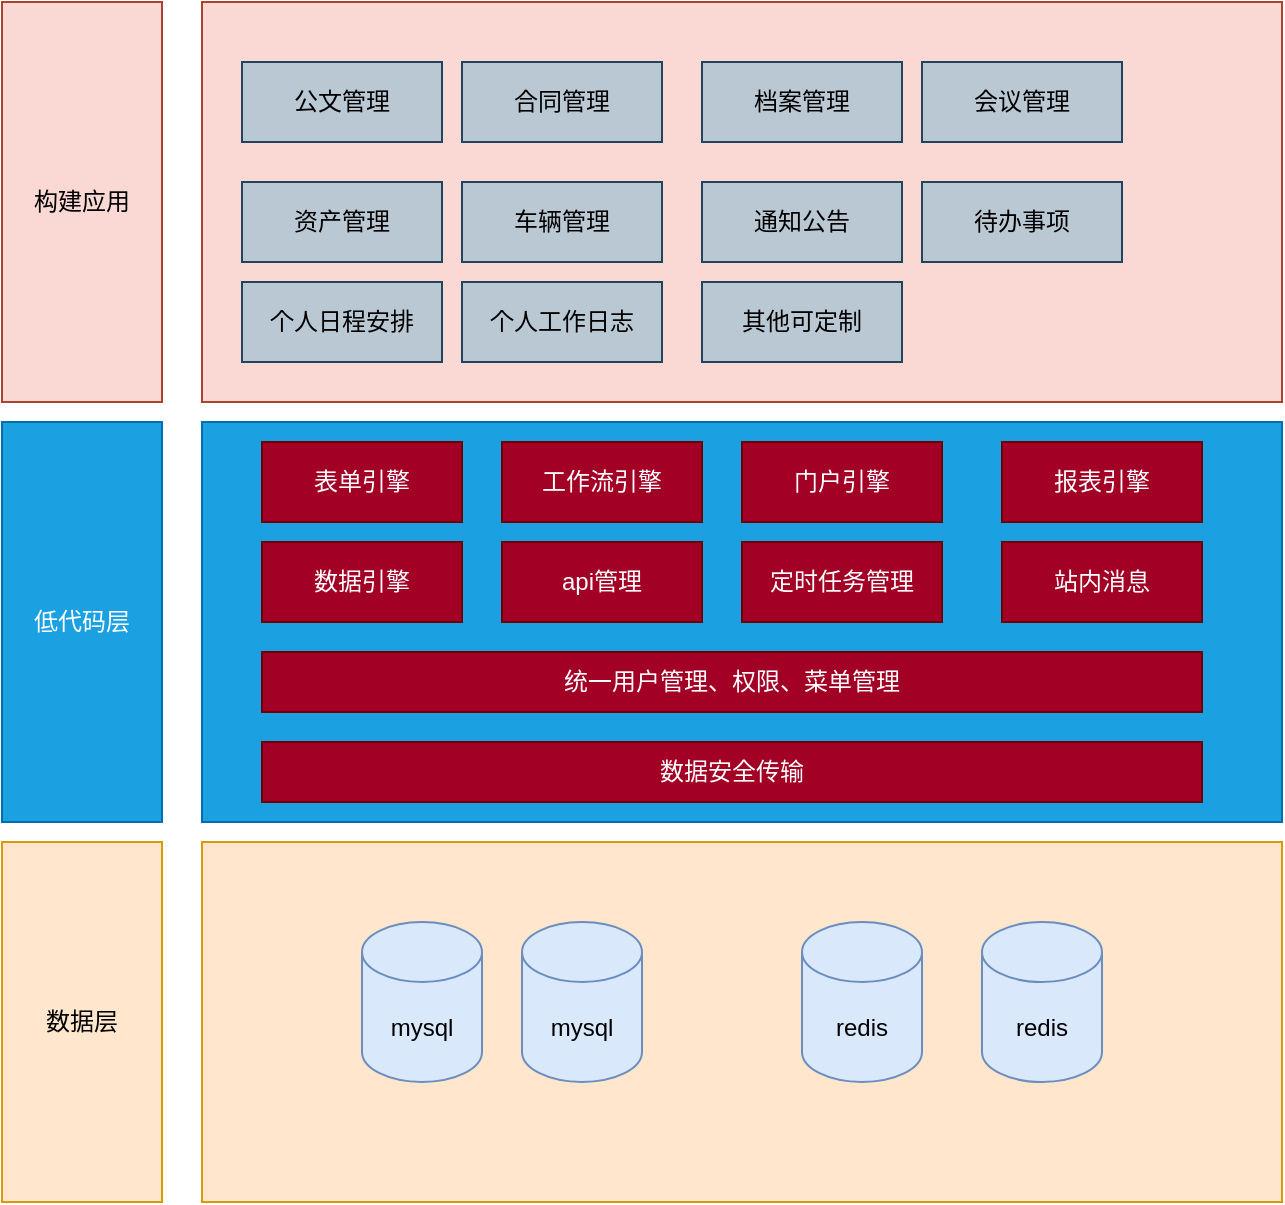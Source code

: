 <mxfile version="23.1.5" type="github">
  <diagram name="第 1 页" id="frp5nYmBXG60Fy7F3BjT">
    <mxGraphModel dx="1434" dy="746" grid="1" gridSize="10" guides="1" tooltips="1" connect="1" arrows="1" fold="1" page="1" pageScale="1" pageWidth="827" pageHeight="1169" math="0" shadow="0">
      <root>
        <mxCell id="0" />
        <mxCell id="1" parent="0" />
        <mxCell id="Fo4tJdzijXbrV2ubsqbr-2" value="数据层" style="rounded=0;whiteSpace=wrap;html=1;fillColor=#ffe6cc;strokeColor=#d79b00;" vertex="1" parent="1">
          <mxGeometry x="80" y="460" width="80" height="180" as="geometry" />
        </mxCell>
        <mxCell id="Fo4tJdzijXbrV2ubsqbr-3" value="" style="rounded=0;whiteSpace=wrap;html=1;fillColor=#ffe6cc;strokeColor=#d79b00;" vertex="1" parent="1">
          <mxGeometry x="180" y="460" width="540" height="180" as="geometry" />
        </mxCell>
        <mxCell id="Fo4tJdzijXbrV2ubsqbr-4" value="低代码层" style="rounded=0;whiteSpace=wrap;html=1;fillColor=#1ba1e2;fontColor=#ffffff;strokeColor=#006EAF;" vertex="1" parent="1">
          <mxGeometry x="80" y="250" width="80" height="200" as="geometry" />
        </mxCell>
        <mxCell id="Fo4tJdzijXbrV2ubsqbr-5" value="" style="rounded=0;whiteSpace=wrap;html=1;fillColor=#1ba1e2;fontColor=#ffffff;strokeColor=#006EAF;" vertex="1" parent="1">
          <mxGeometry x="180" y="250" width="540" height="200" as="geometry" />
        </mxCell>
        <mxCell id="Fo4tJdzijXbrV2ubsqbr-6" value="mysql" style="shape=cylinder3;whiteSpace=wrap;html=1;boundedLbl=1;backgroundOutline=1;size=15;fillColor=#dae8fc;strokeColor=#6c8ebf;" vertex="1" parent="1">
          <mxGeometry x="260" y="500" width="60" height="80" as="geometry" />
        </mxCell>
        <mxCell id="Fo4tJdzijXbrV2ubsqbr-7" value="redis" style="shape=cylinder3;whiteSpace=wrap;html=1;boundedLbl=1;backgroundOutline=1;size=15;fillColor=#dae8fc;strokeColor=#6c8ebf;" vertex="1" parent="1">
          <mxGeometry x="480" y="500" width="60" height="80" as="geometry" />
        </mxCell>
        <mxCell id="Fo4tJdzijXbrV2ubsqbr-9" value="mysql" style="shape=cylinder3;whiteSpace=wrap;html=1;boundedLbl=1;backgroundOutline=1;size=15;fillColor=#dae8fc;strokeColor=#6c8ebf;" vertex="1" parent="1">
          <mxGeometry x="340" y="500" width="60" height="80" as="geometry" />
        </mxCell>
        <mxCell id="Fo4tJdzijXbrV2ubsqbr-10" value="redis" style="shape=cylinder3;whiteSpace=wrap;html=1;boundedLbl=1;backgroundOutline=1;size=15;fillColor=#dae8fc;strokeColor=#6c8ebf;" vertex="1" parent="1">
          <mxGeometry x="570" y="500" width="60" height="80" as="geometry" />
        </mxCell>
        <mxCell id="Fo4tJdzijXbrV2ubsqbr-12" value="表单引擎" style="rounded=0;whiteSpace=wrap;html=1;fillColor=#a20025;fontColor=#ffffff;strokeColor=#6F0000;" vertex="1" parent="1">
          <mxGeometry x="210" y="260" width="100" height="40" as="geometry" />
        </mxCell>
        <mxCell id="Fo4tJdzijXbrV2ubsqbr-13" value="工作流引擎" style="rounded=0;whiteSpace=wrap;html=1;fillColor=#a20025;fontColor=#ffffff;strokeColor=#6F0000;" vertex="1" parent="1">
          <mxGeometry x="330" y="260" width="100" height="40" as="geometry" />
        </mxCell>
        <mxCell id="Fo4tJdzijXbrV2ubsqbr-14" value="门户引擎" style="rounded=0;whiteSpace=wrap;html=1;fillColor=#a20025;fontColor=#ffffff;strokeColor=#6F0000;" vertex="1" parent="1">
          <mxGeometry x="450" y="260" width="100" height="40" as="geometry" />
        </mxCell>
        <mxCell id="Fo4tJdzijXbrV2ubsqbr-15" value="报表引擎" style="rounded=0;whiteSpace=wrap;html=1;fillColor=#a20025;fontColor=#ffffff;strokeColor=#6F0000;" vertex="1" parent="1">
          <mxGeometry x="580" y="260" width="100" height="40" as="geometry" />
        </mxCell>
        <mxCell id="Fo4tJdzijXbrV2ubsqbr-16" value="数据引擎" style="rounded=0;whiteSpace=wrap;html=1;fillColor=#a20025;fontColor=#ffffff;strokeColor=#6F0000;" vertex="1" parent="1">
          <mxGeometry x="210" y="310" width="100" height="40" as="geometry" />
        </mxCell>
        <mxCell id="Fo4tJdzijXbrV2ubsqbr-17" value="api管理" style="rounded=0;whiteSpace=wrap;html=1;fillColor=#a20025;fontColor=#ffffff;strokeColor=#6F0000;" vertex="1" parent="1">
          <mxGeometry x="330" y="310" width="100" height="40" as="geometry" />
        </mxCell>
        <mxCell id="Fo4tJdzijXbrV2ubsqbr-18" value="定时任务管理" style="rounded=0;whiteSpace=wrap;html=1;fillColor=#a20025;fontColor=#ffffff;strokeColor=#6F0000;" vertex="1" parent="1">
          <mxGeometry x="450" y="310" width="100" height="40" as="geometry" />
        </mxCell>
        <mxCell id="Fo4tJdzijXbrV2ubsqbr-19" value="站内消息" style="rounded=0;whiteSpace=wrap;html=1;fillColor=#a20025;fontColor=#ffffff;strokeColor=#6F0000;" vertex="1" parent="1">
          <mxGeometry x="580" y="310" width="100" height="40" as="geometry" />
        </mxCell>
        <mxCell id="Fo4tJdzijXbrV2ubsqbr-20" value="统一用户管理、权限、菜单管理" style="rounded=0;whiteSpace=wrap;html=1;fillColor=#a20025;fontColor=#ffffff;strokeColor=#6F0000;" vertex="1" parent="1">
          <mxGeometry x="210" y="365" width="470" height="30" as="geometry" />
        </mxCell>
        <mxCell id="Fo4tJdzijXbrV2ubsqbr-21" value="数据安全传输" style="rounded=0;whiteSpace=wrap;html=1;fillColor=#a20025;fontColor=#ffffff;strokeColor=#6F0000;" vertex="1" parent="1">
          <mxGeometry x="210" y="410" width="470" height="30" as="geometry" />
        </mxCell>
        <mxCell id="Fo4tJdzijXbrV2ubsqbr-22" value="构建应用" style="rounded=0;whiteSpace=wrap;html=1;fillColor=#fad9d5;strokeColor=#ae4132;" vertex="1" parent="1">
          <mxGeometry x="80" y="40" width="80" height="200" as="geometry" />
        </mxCell>
        <mxCell id="Fo4tJdzijXbrV2ubsqbr-23" value="" style="rounded=0;whiteSpace=wrap;html=1;fillColor=#fad9d5;strokeColor=#ae4132;" vertex="1" parent="1">
          <mxGeometry x="180" y="40" width="540" height="200" as="geometry" />
        </mxCell>
        <mxCell id="Fo4tJdzijXbrV2ubsqbr-24" value="公文管理" style="rounded=0;whiteSpace=wrap;html=1;fillColor=#bac8d3;strokeColor=#23445d;" vertex="1" parent="1">
          <mxGeometry x="200" y="70" width="100" height="40" as="geometry" />
        </mxCell>
        <mxCell id="Fo4tJdzijXbrV2ubsqbr-25" value="合同管理" style="rounded=0;whiteSpace=wrap;html=1;fillColor=#bac8d3;strokeColor=#23445d;" vertex="1" parent="1">
          <mxGeometry x="310" y="70" width="100" height="40" as="geometry" />
        </mxCell>
        <mxCell id="Fo4tJdzijXbrV2ubsqbr-26" value="档案管理" style="rounded=0;whiteSpace=wrap;html=1;fillColor=#bac8d3;strokeColor=#23445d;" vertex="1" parent="1">
          <mxGeometry x="430" y="70" width="100" height="40" as="geometry" />
        </mxCell>
        <mxCell id="Fo4tJdzijXbrV2ubsqbr-27" value="会议管理" style="rounded=0;whiteSpace=wrap;html=1;fillColor=#bac8d3;strokeColor=#23445d;" vertex="1" parent="1">
          <mxGeometry x="540" y="70" width="100" height="40" as="geometry" />
        </mxCell>
        <mxCell id="Fo4tJdzijXbrV2ubsqbr-28" value="资产管理" style="rounded=0;whiteSpace=wrap;html=1;fillColor=#bac8d3;strokeColor=#23445d;" vertex="1" parent="1">
          <mxGeometry x="200" y="130" width="100" height="40" as="geometry" />
        </mxCell>
        <mxCell id="Fo4tJdzijXbrV2ubsqbr-29" value="车辆管理" style="rounded=0;whiteSpace=wrap;html=1;fillColor=#bac8d3;strokeColor=#23445d;" vertex="1" parent="1">
          <mxGeometry x="310" y="130" width="100" height="40" as="geometry" />
        </mxCell>
        <mxCell id="Fo4tJdzijXbrV2ubsqbr-30" value="通知公告" style="rounded=0;whiteSpace=wrap;html=1;fillColor=#bac8d3;strokeColor=#23445d;" vertex="1" parent="1">
          <mxGeometry x="430" y="130" width="100" height="40" as="geometry" />
        </mxCell>
        <mxCell id="Fo4tJdzijXbrV2ubsqbr-31" value="待办事项" style="rounded=0;whiteSpace=wrap;html=1;fillColor=#bac8d3;strokeColor=#23445d;" vertex="1" parent="1">
          <mxGeometry x="540" y="130" width="100" height="40" as="geometry" />
        </mxCell>
        <mxCell id="Fo4tJdzijXbrV2ubsqbr-32" value="个人日程安排" style="rounded=0;whiteSpace=wrap;html=1;fillColor=#bac8d3;strokeColor=#23445d;" vertex="1" parent="1">
          <mxGeometry x="200" y="180" width="100" height="40" as="geometry" />
        </mxCell>
        <mxCell id="Fo4tJdzijXbrV2ubsqbr-33" value="个人工作日志" style="rounded=0;whiteSpace=wrap;html=1;fillColor=#bac8d3;strokeColor=#23445d;" vertex="1" parent="1">
          <mxGeometry x="310" y="180" width="100" height="40" as="geometry" />
        </mxCell>
        <mxCell id="Fo4tJdzijXbrV2ubsqbr-34" value="其他可定制" style="rounded=0;whiteSpace=wrap;html=1;fillColor=#bac8d3;strokeColor=#23445d;" vertex="1" parent="1">
          <mxGeometry x="430" y="180" width="100" height="40" as="geometry" />
        </mxCell>
      </root>
    </mxGraphModel>
  </diagram>
</mxfile>
